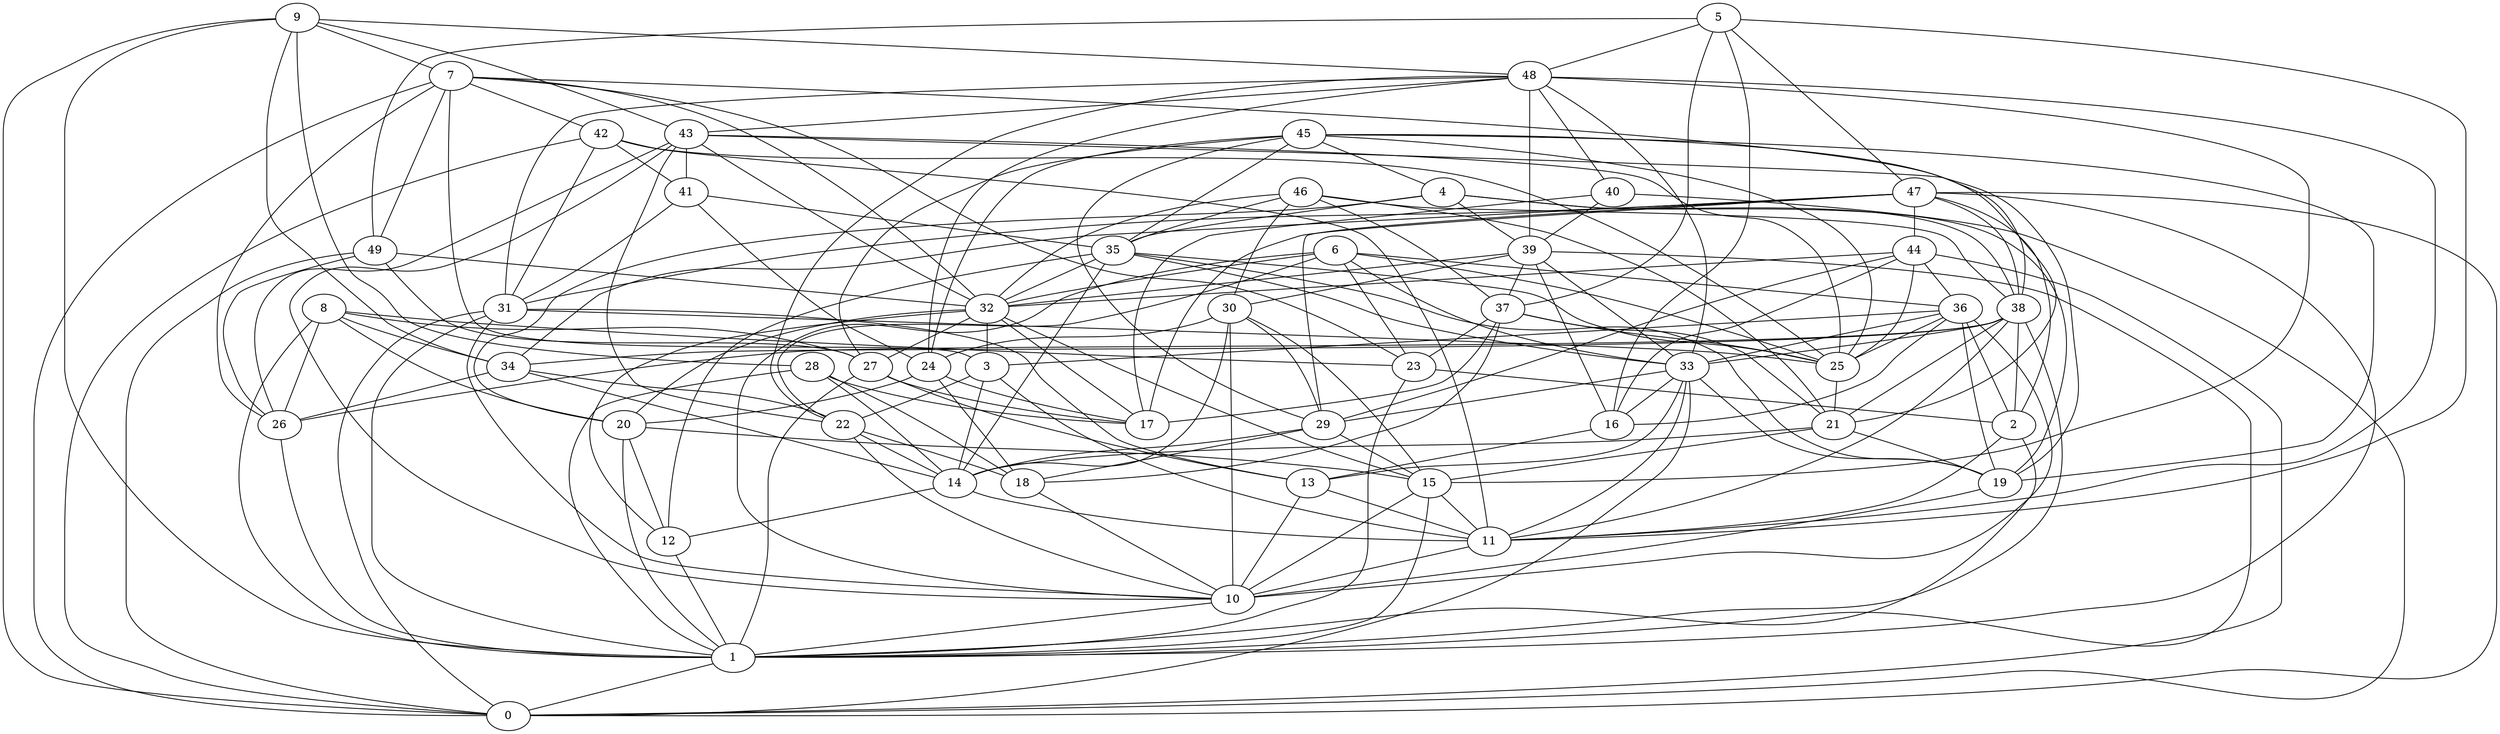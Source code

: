 digraph GG_graph {

subgraph G_graph {
edge [color = black]
"8" -> "26" [dir = none]
"8" -> "23" [dir = none]
"8" -> "34" [dir = none]
"8" -> "20" [dir = none]
"16" -> "13" [dir = none]
"47" -> "29" [dir = none]
"47" -> "0" [dir = none]
"47" -> "17" [dir = none]
"47" -> "44" [dir = none]
"47" -> "38" [dir = none]
"47" -> "2" [dir = none]
"47" -> "34" [dir = none]
"9" -> "1" [dir = none]
"9" -> "0" [dir = none]
"9" -> "7" [dir = none]
"9" -> "34" [dir = none]
"38" -> "34" [dir = none]
"38" -> "21" [dir = none]
"38" -> "2" [dir = none]
"38" -> "26" [dir = none]
"20" -> "15" [dir = none]
"20" -> "1" [dir = none]
"37" -> "23" [dir = none]
"37" -> "18" [dir = none]
"37" -> "25" [dir = none]
"22" -> "10" [dir = none]
"22" -> "14" [dir = none]
"22" -> "18" [dir = none]
"4" -> "38" [dir = none]
"4" -> "20" [dir = none]
"4" -> "35" [dir = none]
"15" -> "10" [dir = none]
"15" -> "1" [dir = none]
"5" -> "48" [dir = none]
"5" -> "16" [dir = none]
"5" -> "47" [dir = none]
"5" -> "49" [dir = none]
"5" -> "37" [dir = none]
"5" -> "11" [dir = none]
"48" -> "39" [dir = none]
"48" -> "33" [dir = none]
"48" -> "24" [dir = none]
"48" -> "11" [dir = none]
"48" -> "22" [dir = none]
"35" -> "12" [dir = none]
"35" -> "19" [dir = none]
"35" -> "32" [dir = none]
"35" -> "14" [dir = none]
"35" -> "25" [dir = none]
"27" -> "17" [dir = none]
"27" -> "1" [dir = none]
"12" -> "1" [dir = none]
"44" -> "32" [dir = none]
"44" -> "36" [dir = none]
"44" -> "16" [dir = none]
"44" -> "0" [dir = none]
"44" -> "29" [dir = none]
"19" -> "10" [dir = none]
"23" -> "1" [dir = none]
"23" -> "2" [dir = none]
"21" -> "15" [dir = none]
"21" -> "14" [dir = none]
"21" -> "19" [dir = none]
"39" -> "37" [dir = none]
"39" -> "1" [dir = none]
"39" -> "32" [dir = none]
"11" -> "10" [dir = none]
"18" -> "10" [dir = none]
"46" -> "30" [dir = none]
"46" -> "38" [dir = none]
"46" -> "32" [dir = none]
"46" -> "35" [dir = none]
"46" -> "37" [dir = none]
"46" -> "21" [dir = none]
"33" -> "11" [dir = none]
"33" -> "29" [dir = none]
"33" -> "0" [dir = none]
"33" -> "16" [dir = none]
"33" -> "13" [dir = none]
"13" -> "11" [dir = none]
"29" -> "14" [dir = none]
"40" -> "0" [dir = none]
"40" -> "39" [dir = none]
"40" -> "17" [dir = none]
"2" -> "11" [dir = none]
"2" -> "1" [dir = none]
"26" -> "1" [dir = none]
"32" -> "20" [dir = none]
"32" -> "27" [dir = none]
"32" -> "17" [dir = none]
"32" -> "15" [dir = none]
"32" -> "3" [dir = none]
"32" -> "12" [dir = none]
"31" -> "10" [dir = none]
"31" -> "0" [dir = none]
"31" -> "1" [dir = none]
"31" -> "25" [dir = none]
"7" -> "49" [dir = none]
"7" -> "38" [dir = none]
"7" -> "42" [dir = none]
"7" -> "0" [dir = none]
"7" -> "23" [dir = none]
"7" -> "26" [dir = none]
"7" -> "32" [dir = none]
"10" -> "1" [dir = none]
"28" -> "17" [dir = none]
"28" -> "1" [dir = none]
"28" -> "18" [dir = none]
"41" -> "35" [dir = none]
"41" -> "24" [dir = none]
"49" -> "0" [dir = none]
"49" -> "32" [dir = none]
"49" -> "27" [dir = none]
"42" -> "25" [dir = none]
"42" -> "31" [dir = none]
"42" -> "41" [dir = none]
"42" -> "11" [dir = none]
"1" -> "0" [dir = none]
"36" -> "33" [dir = none]
"36" -> "16" [dir = none]
"36" -> "19" [dir = none]
"36" -> "3" [dir = none]
"36" -> "10" [dir = none]
"43" -> "25" [dir = none]
"43" -> "26" [dir = none]
"43" -> "19" [dir = none]
"43" -> "32" [dir = none]
"43" -> "41" [dir = none]
"43" -> "22" [dir = none]
"24" -> "18" [dir = none]
"24" -> "17" [dir = none]
"6" -> "33" [dir = none]
"6" -> "36" [dir = none]
"6" -> "23" [dir = none]
"6" -> "25" [dir = none]
"6" -> "10" [dir = none]
"30" -> "14" [dir = none]
"30" -> "10" [dir = none]
"45" -> "27" [dir = none]
"45" -> "21" [dir = none]
"45" -> "24" [dir = none]
"45" -> "29" [dir = none]
"3" -> "14" [dir = none]
"3" -> "11" [dir = none]
"34" -> "26" [dir = none]
"34" -> "22" [dir = none]
"14" -> "12" [dir = none]
"39" -> "30" [dir = none]
"41" -> "31" [dir = none]
"48" -> "31" [dir = none]
"25" -> "21" [dir = none]
"14" -> "11" [dir = none]
"29" -> "15" [dir = none]
"44" -> "25" [dir = none]
"38" -> "11" [dir = none]
"48" -> "15" [dir = none]
"15" -> "11" [dir = none]
"7" -> "3" [dir = none]
"37" -> "21" [dir = none]
"37" -> "17" [dir = none]
"39" -> "16" [dir = none]
"31" -> "13" [dir = none]
"28" -> "14" [dir = none]
"9" -> "48" [dir = none]
"30" -> "15" [dir = none]
"39" -> "33" [dir = none]
"8" -> "1" [dir = none]
"9" -> "43" [dir = none]
"6" -> "22" [dir = none]
"29" -> "18" [dir = none]
"4" -> "19" [dir = none]
"38" -> "1" [dir = none]
"24" -> "20" [dir = none]
"49" -> "26" [dir = none]
"30" -> "24" [dir = none]
"20" -> "12" [dir = none]
"38" -> "33" [dir = none]
"4" -> "39" [dir = none]
"45" -> "19" [dir = none]
"47" -> "1" [dir = none]
"43" -> "10" [dir = none]
"45" -> "35" [dir = none]
"48" -> "43" [dir = none]
"13" -> "10" [dir = none]
"9" -> "28" [dir = none]
"45" -> "25" [dir = none]
"3" -> "22" [dir = none]
"33" -> "19" [dir = none]
"27" -> "13" [dir = none]
"36" -> "25" [dir = none]
"36" -> "2" [dir = none]
"30" -> "29" [dir = none]
"35" -> "33" [dir = none]
"8" -> "27" [dir = none]
"42" -> "0" [dir = none]
"34" -> "14" [dir = none]
"47" -> "31" [dir = none]
"48" -> "40" [dir = none]
"45" -> "4" [dir = none]
"6" -> "32" [dir = none]
}

}
